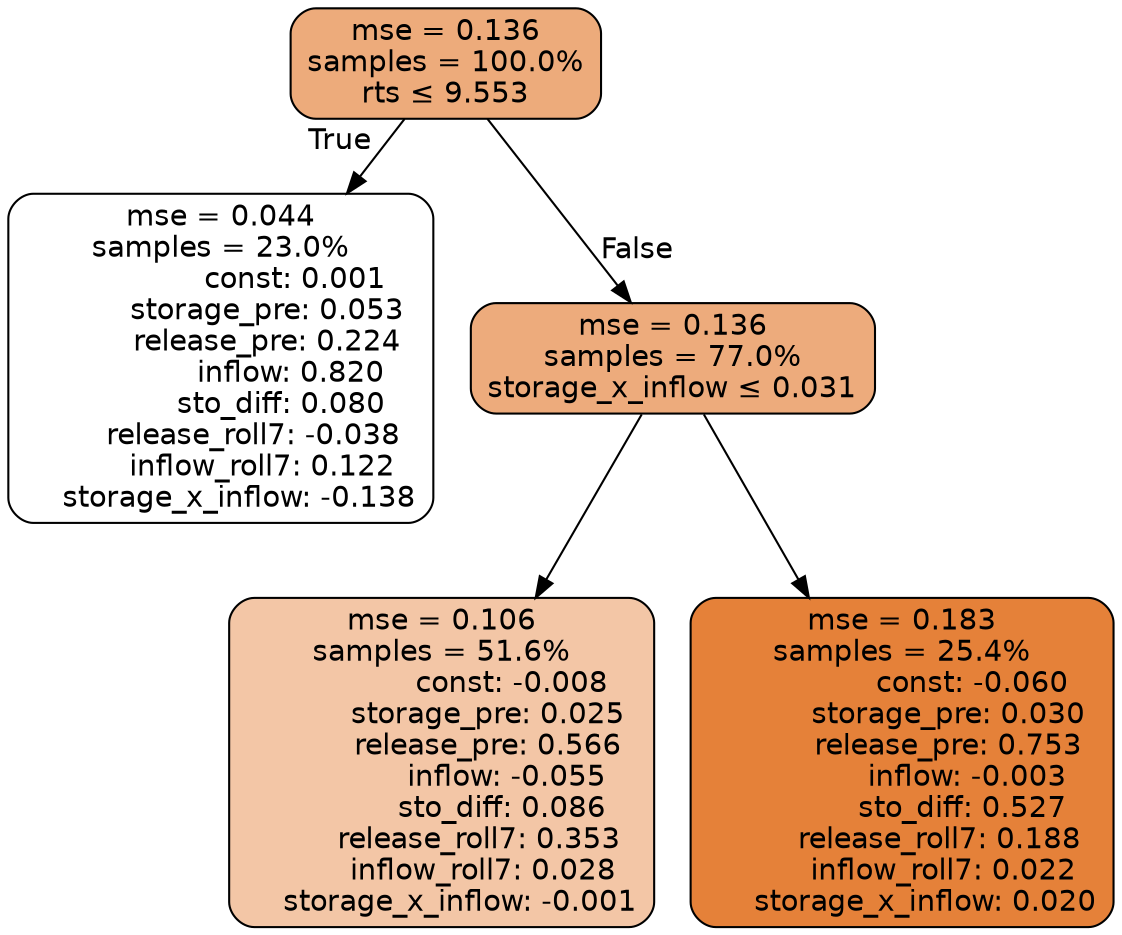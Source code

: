 digraph tree {
bgcolor="transparent"
node [shape=rectangle, style="filled, rounded", color="black", fontname=helvetica] ;
edge [fontname=helvetica] ;
	"0" [label="mse = 0.136
samples = 100.0%
rts &le; 9.553", fillcolor="#edab7b"]
	"1" [label="mse = 0.044
samples = 23.0%
                const: 0.001
          storage_pre: 0.053
          release_pre: 0.224
               inflow: 0.820
             sto_diff: 0.080
       release_roll7: -0.038
         inflow_roll7: 0.122
    storage_x_inflow: -0.138", fillcolor="#ffffff"]
	"2" [label="mse = 0.136
samples = 77.0%
storage_x_inflow &le; 0.031", fillcolor="#edab7c"]
	"3" [label="mse = 0.106
samples = 51.6%
               const: -0.008
          storage_pre: 0.025
          release_pre: 0.566
              inflow: -0.055
             sto_diff: 0.086
        release_roll7: 0.353
         inflow_roll7: 0.028
    storage_x_inflow: -0.001", fillcolor="#f3c6a6"]
	"4" [label="mse = 0.183
samples = 25.4%
               const: -0.060
          storage_pre: 0.030
          release_pre: 0.753
              inflow: -0.003
             sto_diff: 0.527
        release_roll7: 0.188
         inflow_roll7: 0.022
     storage_x_inflow: 0.020", fillcolor="#e58139"]

	"0" -> "1" [labeldistance=2.5, labelangle=45, headlabel="True"]
	"0" -> "2" [labeldistance=2.5, labelangle=-45, headlabel="False"]
	"2" -> "3"
	"2" -> "4"
}